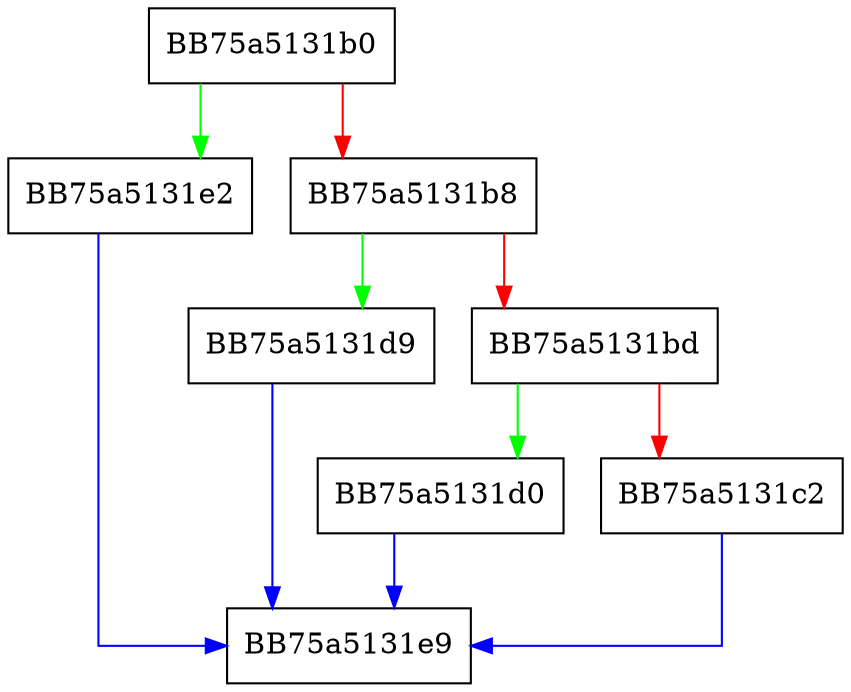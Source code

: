 digraph TypeToString {
  node [shape="box"];
  graph [splines=ortho];
  BB75a5131b0 -> BB75a5131e2 [color="green"];
  BB75a5131b0 -> BB75a5131b8 [color="red"];
  BB75a5131b8 -> BB75a5131d9 [color="green"];
  BB75a5131b8 -> BB75a5131bd [color="red"];
  BB75a5131bd -> BB75a5131d0 [color="green"];
  BB75a5131bd -> BB75a5131c2 [color="red"];
  BB75a5131c2 -> BB75a5131e9 [color="blue"];
  BB75a5131d0 -> BB75a5131e9 [color="blue"];
  BB75a5131d9 -> BB75a5131e9 [color="blue"];
  BB75a5131e2 -> BB75a5131e9 [color="blue"];
}